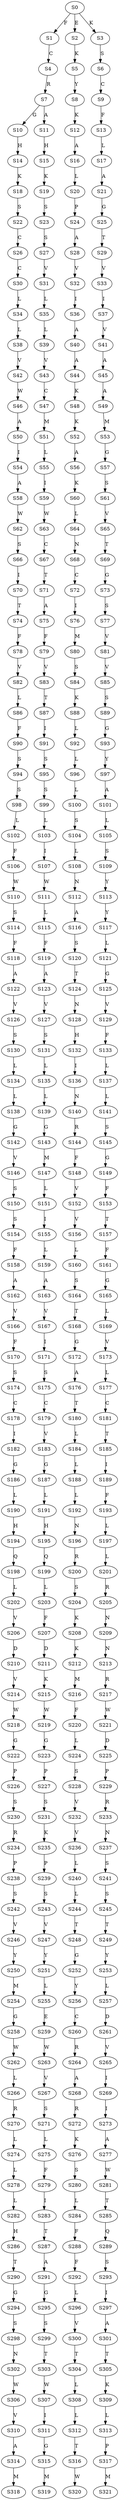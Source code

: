 strict digraph  {
	S0 -> S1 [ label = F ];
	S0 -> S2 [ label = E ];
	S0 -> S3 [ label = K ];
	S1 -> S4 [ label = C ];
	S2 -> S5 [ label = K ];
	S3 -> S6 [ label = S ];
	S4 -> S7 [ label = R ];
	S5 -> S8 [ label = Y ];
	S6 -> S9 [ label = C ];
	S7 -> S10 [ label = G ];
	S7 -> S11 [ label = A ];
	S8 -> S12 [ label = K ];
	S9 -> S13 [ label = F ];
	S10 -> S14 [ label = H ];
	S11 -> S15 [ label = H ];
	S12 -> S16 [ label = A ];
	S13 -> S17 [ label = L ];
	S14 -> S18 [ label = K ];
	S15 -> S19 [ label = K ];
	S16 -> S20 [ label = L ];
	S17 -> S21 [ label = A ];
	S18 -> S22 [ label = S ];
	S19 -> S23 [ label = S ];
	S20 -> S24 [ label = P ];
	S21 -> S25 [ label = G ];
	S22 -> S26 [ label = C ];
	S23 -> S27 [ label = S ];
	S24 -> S28 [ label = A ];
	S25 -> S29 [ label = T ];
	S26 -> S30 [ label = C ];
	S27 -> S31 [ label = V ];
	S28 -> S32 [ label = V ];
	S29 -> S33 [ label = V ];
	S30 -> S34 [ label = L ];
	S31 -> S35 [ label = L ];
	S32 -> S36 [ label = I ];
	S33 -> S37 [ label = I ];
	S34 -> S38 [ label = L ];
	S35 -> S39 [ label = L ];
	S36 -> S40 [ label = A ];
	S37 -> S41 [ label = V ];
	S38 -> S42 [ label = V ];
	S39 -> S43 [ label = V ];
	S40 -> S44 [ label = A ];
	S41 -> S45 [ label = A ];
	S42 -> S46 [ label = W ];
	S43 -> S47 [ label = C ];
	S44 -> S48 [ label = K ];
	S45 -> S49 [ label = A ];
	S46 -> S50 [ label = A ];
	S47 -> S51 [ label = M ];
	S48 -> S52 [ label = K ];
	S49 -> S53 [ label = M ];
	S50 -> S54 [ label = I ];
	S51 -> S55 [ label = L ];
	S52 -> S56 [ label = A ];
	S53 -> S57 [ label = G ];
	S54 -> S58 [ label = A ];
	S55 -> S59 [ label = I ];
	S56 -> S60 [ label = K ];
	S57 -> S61 [ label = S ];
	S58 -> S62 [ label = W ];
	S59 -> S63 [ label = W ];
	S60 -> S64 [ label = L ];
	S61 -> S65 [ label = V ];
	S62 -> S66 [ label = S ];
	S63 -> S67 [ label = C ];
	S64 -> S68 [ label = N ];
	S65 -> S69 [ label = T ];
	S66 -> S70 [ label = I ];
	S67 -> S71 [ label = T ];
	S68 -> S72 [ label = C ];
	S69 -> S73 [ label = G ];
	S70 -> S74 [ label = T ];
	S71 -> S75 [ label = A ];
	S72 -> S76 [ label = I ];
	S73 -> S77 [ label = S ];
	S74 -> S78 [ label = F ];
	S75 -> S79 [ label = F ];
	S76 -> S80 [ label = M ];
	S77 -> S81 [ label = V ];
	S78 -> S82 [ label = V ];
	S79 -> S83 [ label = V ];
	S80 -> S84 [ label = S ];
	S81 -> S85 [ label = V ];
	S82 -> S86 [ label = L ];
	S83 -> S87 [ label = T ];
	S84 -> S88 [ label = K ];
	S85 -> S89 [ label = S ];
	S86 -> S90 [ label = F ];
	S87 -> S91 [ label = I ];
	S88 -> S92 [ label = L ];
	S89 -> S93 [ label = G ];
	S90 -> S94 [ label = S ];
	S91 -> S95 [ label = S ];
	S92 -> S96 [ label = L ];
	S93 -> S97 [ label = Y ];
	S94 -> S98 [ label = S ];
	S95 -> S99 [ label = S ];
	S96 -> S100 [ label = L ];
	S97 -> S101 [ label = A ];
	S98 -> S102 [ label = L ];
	S99 -> S103 [ label = L ];
	S100 -> S104 [ label = S ];
	S101 -> S105 [ label = L ];
	S102 -> S106 [ label = F ];
	S103 -> S107 [ label = I ];
	S104 -> S108 [ label = L ];
	S105 -> S109 [ label = S ];
	S106 -> S110 [ label = W ];
	S107 -> S111 [ label = W ];
	S108 -> S112 [ label = N ];
	S109 -> S113 [ label = Y ];
	S110 -> S114 [ label = S ];
	S111 -> S115 [ label = L ];
	S112 -> S116 [ label = A ];
	S113 -> S117 [ label = Y ];
	S114 -> S118 [ label = F ];
	S115 -> S119 [ label = F ];
	S116 -> S120 [ label = S ];
	S117 -> S121 [ label = L ];
	S118 -> S122 [ label = A ];
	S119 -> S123 [ label = A ];
	S120 -> S124 [ label = T ];
	S121 -> S125 [ label = G ];
	S122 -> S126 [ label = V ];
	S123 -> S127 [ label = V ];
	S124 -> S128 [ label = N ];
	S125 -> S129 [ label = V ];
	S126 -> S130 [ label = S ];
	S127 -> S131 [ label = S ];
	S128 -> S132 [ label = H ];
	S129 -> S133 [ label = F ];
	S130 -> S134 [ label = L ];
	S131 -> S135 [ label = L ];
	S132 -> S136 [ label = I ];
	S133 -> S137 [ label = L ];
	S134 -> S138 [ label = L ];
	S135 -> S139 [ label = L ];
	S136 -> S140 [ label = N ];
	S137 -> S141 [ label = L ];
	S138 -> S142 [ label = G ];
	S139 -> S143 [ label = G ];
	S140 -> S144 [ label = R ];
	S141 -> S145 [ label = S ];
	S142 -> S146 [ label = V ];
	S143 -> S147 [ label = M ];
	S144 -> S148 [ label = F ];
	S145 -> S149 [ label = G ];
	S146 -> S150 [ label = S ];
	S147 -> S151 [ label = L ];
	S148 -> S152 [ label = V ];
	S149 -> S153 [ label = F ];
	S150 -> S154 [ label = S ];
	S151 -> S155 [ label = I ];
	S152 -> S156 [ label = V ];
	S153 -> S157 [ label = T ];
	S154 -> S158 [ label = F ];
	S155 -> S159 [ label = L ];
	S156 -> S160 [ label = L ];
	S157 -> S161 [ label = F ];
	S158 -> S162 [ label = A ];
	S159 -> S163 [ label = A ];
	S160 -> S164 [ label = S ];
	S161 -> S165 [ label = G ];
	S162 -> S166 [ label = V ];
	S163 -> S167 [ label = V ];
	S164 -> S168 [ label = T ];
	S165 -> S169 [ label = L ];
	S166 -> S170 [ label = F ];
	S167 -> S171 [ label = I ];
	S168 -> S172 [ label = G ];
	S169 -> S173 [ label = V ];
	S170 -> S174 [ label = S ];
	S171 -> S175 [ label = S ];
	S172 -> S176 [ label = A ];
	S173 -> S177 [ label = L ];
	S174 -> S178 [ label = C ];
	S175 -> S179 [ label = C ];
	S176 -> S180 [ label = T ];
	S177 -> S181 [ label = C ];
	S178 -> S182 [ label = I ];
	S179 -> S183 [ label = V ];
	S180 -> S184 [ label = L ];
	S181 -> S185 [ label = T ];
	S182 -> S186 [ label = G ];
	S183 -> S187 [ label = G ];
	S184 -> S188 [ label = L ];
	S185 -> S189 [ label = I ];
	S186 -> S190 [ label = L ];
	S187 -> S191 [ label = L ];
	S188 -> S192 [ label = L ];
	S189 -> S193 [ label = F ];
	S190 -> S194 [ label = H ];
	S191 -> S195 [ label = H ];
	S192 -> S196 [ label = N ];
	S193 -> S197 [ label = L ];
	S194 -> S198 [ label = Q ];
	S195 -> S199 [ label = Q ];
	S196 -> S200 [ label = R ];
	S197 -> S201 [ label = L ];
	S198 -> S202 [ label = L ];
	S199 -> S203 [ label = L ];
	S200 -> S204 [ label = S ];
	S201 -> S205 [ label = R ];
	S202 -> S206 [ label = V ];
	S203 -> S207 [ label = F ];
	S204 -> S208 [ label = K ];
	S205 -> S209 [ label = N ];
	S206 -> S210 [ label = D ];
	S207 -> S211 [ label = D ];
	S208 -> S212 [ label = K ];
	S209 -> S213 [ label = N ];
	S210 -> S214 [ label = V ];
	S211 -> S215 [ label = K ];
	S212 -> S216 [ label = M ];
	S213 -> S217 [ label = R ];
	S214 -> S218 [ label = W ];
	S215 -> S219 [ label = W ];
	S216 -> S220 [ label = F ];
	S217 -> S221 [ label = W ];
	S218 -> S222 [ label = G ];
	S219 -> S223 [ label = G ];
	S220 -> S224 [ label = L ];
	S221 -> S225 [ label = D ];
	S222 -> S226 [ label = P ];
	S223 -> S227 [ label = P ];
	S224 -> S228 [ label = S ];
	S225 -> S229 [ label = P ];
	S226 -> S230 [ label = S ];
	S227 -> S231 [ label = S ];
	S228 -> S232 [ label = V ];
	S229 -> S233 [ label = R ];
	S230 -> S234 [ label = R ];
	S231 -> S235 [ label = K ];
	S232 -> S236 [ label = V ];
	S233 -> S237 [ label = N ];
	S234 -> S238 [ label = P ];
	S235 -> S239 [ label = P ];
	S236 -> S240 [ label = L ];
	S237 -> S241 [ label = S ];
	S238 -> S242 [ label = S ];
	S239 -> S243 [ label = S ];
	S240 -> S244 [ label = L ];
	S241 -> S245 [ label = S ];
	S242 -> S246 [ label = V ];
	S243 -> S247 [ label = V ];
	S244 -> S248 [ label = T ];
	S245 -> S249 [ label = T ];
	S246 -> S250 [ label = Y ];
	S247 -> S251 [ label = Y ];
	S248 -> S252 [ label = G ];
	S249 -> S253 [ label = Y ];
	S250 -> S254 [ label = M ];
	S251 -> S255 [ label = L ];
	S252 -> S256 [ label = Y ];
	S253 -> S257 [ label = L ];
	S254 -> S258 [ label = G ];
	S255 -> S259 [ label = E ];
	S256 -> S260 [ label = C ];
	S257 -> S261 [ label = D ];
	S258 -> S262 [ label = W ];
	S259 -> S263 [ label = W ];
	S260 -> S264 [ label = R ];
	S261 -> S265 [ label = V ];
	S262 -> S266 [ label = L ];
	S263 -> S267 [ label = V ];
	S264 -> S268 [ label = A ];
	S265 -> S269 [ label = I ];
	S266 -> S270 [ label = R ];
	S267 -> S271 [ label = S ];
	S268 -> S272 [ label = R ];
	S269 -> S273 [ label = I ];
	S270 -> S274 [ label = L ];
	S271 -> S275 [ label = L ];
	S272 -> S276 [ label = K ];
	S273 -> S277 [ label = A ];
	S274 -> S278 [ label = L ];
	S275 -> S279 [ label = F ];
	S276 -> S280 [ label = S ];
	S277 -> S281 [ label = W ];
	S278 -> S282 [ label = L ];
	S279 -> S283 [ label = I ];
	S280 -> S284 [ label = L ];
	S281 -> S285 [ label = T ];
	S282 -> S286 [ label = H ];
	S283 -> S287 [ label = T ];
	S284 -> S288 [ label = F ];
	S285 -> S289 [ label = Q ];
	S286 -> S290 [ label = T ];
	S287 -> S291 [ label = A ];
	S288 -> S292 [ label = F ];
	S289 -> S293 [ label = S ];
	S290 -> S294 [ label = G ];
	S291 -> S295 [ label = G ];
	S292 -> S296 [ label = L ];
	S293 -> S297 [ label = I ];
	S294 -> S298 [ label = S ];
	S295 -> S299 [ label = S ];
	S296 -> S300 [ label = V ];
	S297 -> S301 [ label = A ];
	S298 -> S302 [ label = N ];
	S299 -> S303 [ label = T ];
	S300 -> S304 [ label = T ];
	S301 -> S305 [ label = T ];
	S302 -> S306 [ label = W ];
	S303 -> S307 [ label = W ];
	S304 -> S308 [ label = L ];
	S305 -> S309 [ label = K ];
	S306 -> S310 [ label = V ];
	S307 -> S311 [ label = I ];
	S308 -> S312 [ label = L ];
	S309 -> S313 [ label = L ];
	S310 -> S314 [ label = A ];
	S311 -> S315 [ label = G ];
	S312 -> S316 [ label = T ];
	S313 -> S317 [ label = P ];
	S314 -> S318 [ label = M ];
	S315 -> S319 [ label = M ];
	S316 -> S320 [ label = W ];
	S317 -> S321 [ label = M ];
}

